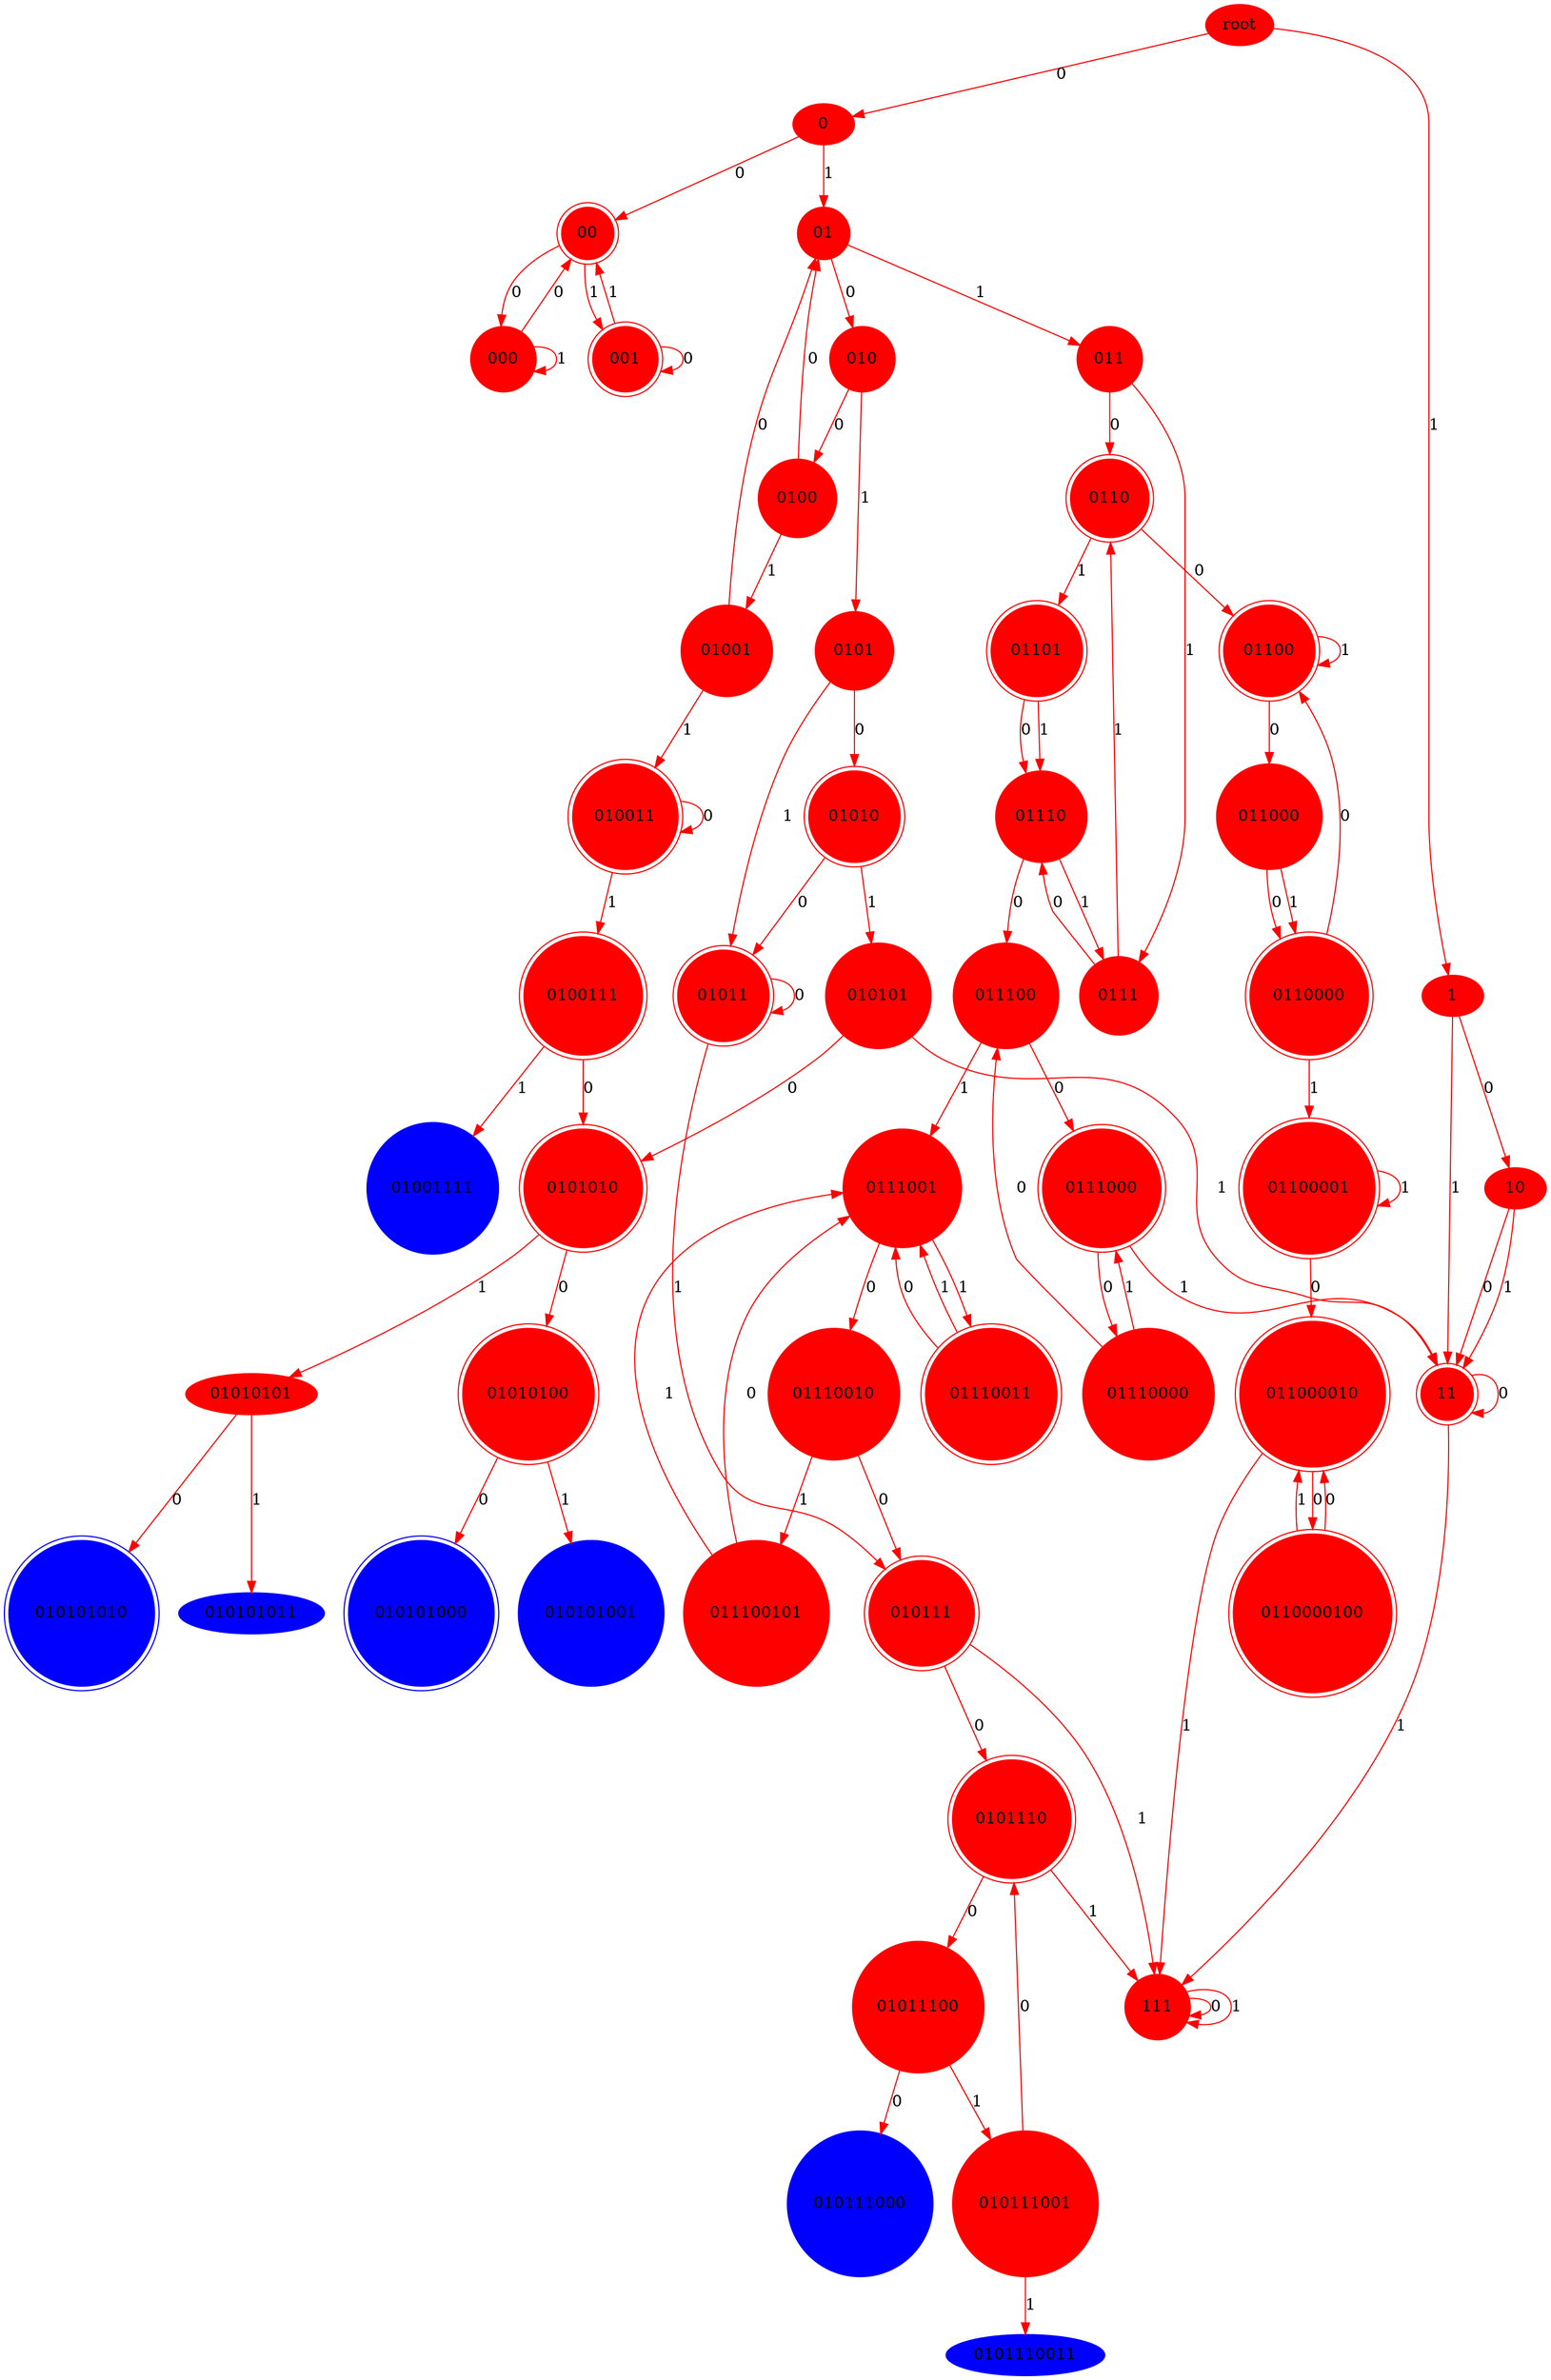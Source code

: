 digraph{ 
root  [color = red, style=filled]
0 [color = red, style=filled]
root -> 0 [color = red, label = 0] 
1 [color = red, style=filled]
root -> 1 [color = red, label = 1] 
00 [color = red, style=filled, shape=doublecircle]
0 -> 00 [color = red, label = 0] 
01 [color = red, style=filled, shape=Mcircle]
0 -> 01 [color = red, label = 1] 
10 [color = red, style=filled]
1 -> 10 [color = red, label = 0] 
11 [color = red, style=filled, shape=doublecircle]
1 -> 11 [color = red, label = 1] 
000 [color = red, style=filled, shape=Mcircle]
00 -> 000 [color = red, label = 0] 
001 [color = red, style=filled, shape=doublecircle]
00 -> 001 [color = red, label = 1] 
010 [color = red, style=filled, shape=Mcircle]
01 -> 010 [color = red, label = 0] 
011 [color = red, style=filled, shape=Mcircle]
01 -> 011 [color = red, label = 1] 
10 -> 11 [color = red, label = 0] 
10 -> 11 [color = red, label = 1] 
11 -> 11 [color = red, label = 0] 
111 [color = red, style=filled, shape=Mcircle]
11 -> 111 [color = red, label = 1] 
000 -> 00 [color = red, label = 0] 
000 -> 000 [color = red, label = 1] 
001 -> 001 [color = red, label = 0] 
001 -> 00 [color = red, label = 1] 
0100 [color = red, style=filled, shape=Mcircle]
010 -> 0100 [color = red, label = 0] 
0101 [color = red, style=filled, shape=Mcircle]
010 -> 0101 [color = red, label = 1] 
0110 [color = red, style=filled, shape=doublecircle]
011 -> 0110 [color = red, label = 0] 
0111 [color = red, style=filled, shape=Mcircle]
011 -> 0111 [color = red, label = 1] 
111 -> 111 [color = red, label = 0] 
111 -> 111 [color = red, label = 1] 
0100 -> 01 [color = red, label = 0] 
01001 [color = red, style=filled, shape=Mcircle]
0100 -> 01001 [color = red, label = 1] 
01010 [color = red, style=filled, shape=doublecircle]
0101 -> 01010 [color = red, label = 0] 
01011 [color = red, style=filled, shape=doublecircle]
0101 -> 01011 [color = red, label = 1] 
01100 [color = red, style=filled, shape=doublecircle]
0110 -> 01100 [color = red, label = 0] 
01101 [color = red, style=filled, shape=doublecircle]
0110 -> 01101 [color = red, label = 1] 
01110 [color = red, style=filled, shape=Mcircle]
0111 -> 01110 [color = red, label = 0] 
0111 -> 0110 [color = red, label = 1] 
01001 -> 01 [color = red, label = 0] 
010011 [color = red, style=filled, shape=doublecircle]
01001 -> 010011 [color = red, label = 1] 
01010 -> 01011 [color = red, label = 0] 
010101 [color = red, style=filled, shape=Mcircle]
01010 -> 010101 [color = red, label = 1] 
01011 -> 01011 [color = red, label = 0] 
010111 [color = red, style=filled, shape=doublecircle]
01011 -> 010111 [color = red, label = 1] 
011000 [color = red, style=filled, shape=Mcircle]
01100 -> 011000 [color = red, label = 0] 
01100 -> 01100 [color = red, label = 1] 
01101 -> 01110 [color = red, label = 0] 
01101 -> 01110 [color = red, label = 1] 
011100 [color = red, style=filled, shape=Mcircle]
01110 -> 011100 [color = red, label = 0] 
01110 -> 0111 [color = red, label = 1] 
010011 -> 010011 [color = red, label = 0] 
0100111 [color = red, style=filled, shape=doublecircle]
010011 -> 0100111 [color = red, label = 1] 
0101010 [color = red, style=filled, shape=doublecircle]
010101 -> 0101010 [color = red, label = 0] 
010101 -> 11 [color = red, label = 1] 
0101110 [color = red, style=filled, shape=doublecircle]
010111 -> 0101110 [color = red, label = 0] 
010111 -> 111 [color = red, label = 1] 
0110000 [color = red, style=filled, shape=doublecircle]
011000 -> 0110000 [color = red, label = 0] 
011000 -> 0110000 [color = red, label = 1] 
0111000 [color = red, style=filled, shape=doublecircle]
011100 -> 0111000 [color = red, label = 0] 
0111001 [color = red, style=filled, shape=Mcircle]
011100 -> 0111001 [color = red, label = 1] 
0100111 -> 0101010 [color = red, label = 0] 
01001111 [color = blue, style=filled, shape=Mcircle]
0100111 -> 01001111 [color = red, label = 1] 
01010100 [color = red, style=filled, shape=doublecircle]
0101010 -> 01010100 [color = red, label = 0] 
01010101 [color = red, style=filled]
0101010 -> 01010101 [color = red, label = 1] 
01011100 [color = red, style=filled, shape=Mcircle]
0101110 -> 01011100 [color = red, label = 0] 
0101110 -> 111 [color = red, label = 1] 
0110000 -> 01100 [color = red, label = 0] 
01100001 [color = red, style=filled, shape=doublecircle]
0110000 -> 01100001 [color = red, label = 1] 
01110000 [color = red, style=filled, shape=Mcircle]
0111000 -> 01110000 [color = red, label = 0] 
0111000 -> 11 [color = red, label = 1] 
01110010 [color = red, style=filled, shape=Mcircle]
0111001 -> 01110010 [color = red, label = 0] 
01110011 [color = red, style=filled, shape=doublecircle]
0111001 -> 01110011 [color = red, label = 1] 
010101000 [color = blue, style=filled, shape=doublecircle]
01010100 -> 010101000 [color = red, label = 0] 
010101001 [color = blue, style=filled, shape=Mcircle]
01010100 -> 010101001 [color = red, label = 1] 
010101010 [color = blue, style=filled, shape=doublecircle]
01010101 -> 010101010 [color = red, label = 0] 
010101011 [color = blue, style=filled]
01010101 -> 010101011 [color = red, label = 1] 
010111000 [color = blue, style=filled, shape=Mcircle]
01011100 -> 010111000 [color = red, label = 0] 
010111001 [color = red, style=filled, shape=Mcircle]
01011100 -> 010111001 [color = red, label = 1] 
011000010 [color = red, style=filled, shape=doublecircle]
01100001 -> 011000010 [color = red, label = 0] 
01100001 -> 01100001 [color = red, label = 1] 
01110000 -> 011100 [color = red, label = 0] 
01110000 -> 0111000 [color = red, label = 1] 
01110010 -> 010111 [color = red, label = 0] 
011100101 [color = red, style=filled, shape=Mcircle]
01110010 -> 011100101 [color = red, label = 1] 
01110011 -> 0111001 [color = red, label = 0] 
01110011 -> 0111001 [color = red, label = 1] 
010111001 -> 0101110 [color = red, label = 0] 
0101110011 [color = blue, style=filled]
010111001 -> 0101110011 [color = red, label = 1] 
0110000100 [color = red, style=filled, shape=doublecircle]
011000010 -> 0110000100 [color = red, label = 0] 
011000010 -> 111 [color = red, label = 1] 
011100101 -> 0111001 [color = red, label = 0] 
011100101 -> 0111001 [color = red, label = 1] 
0110000100 -> 011000010 [color = red, label = 0] 
0110000100 -> 011000010 [color = red, label = 1] 
} 
